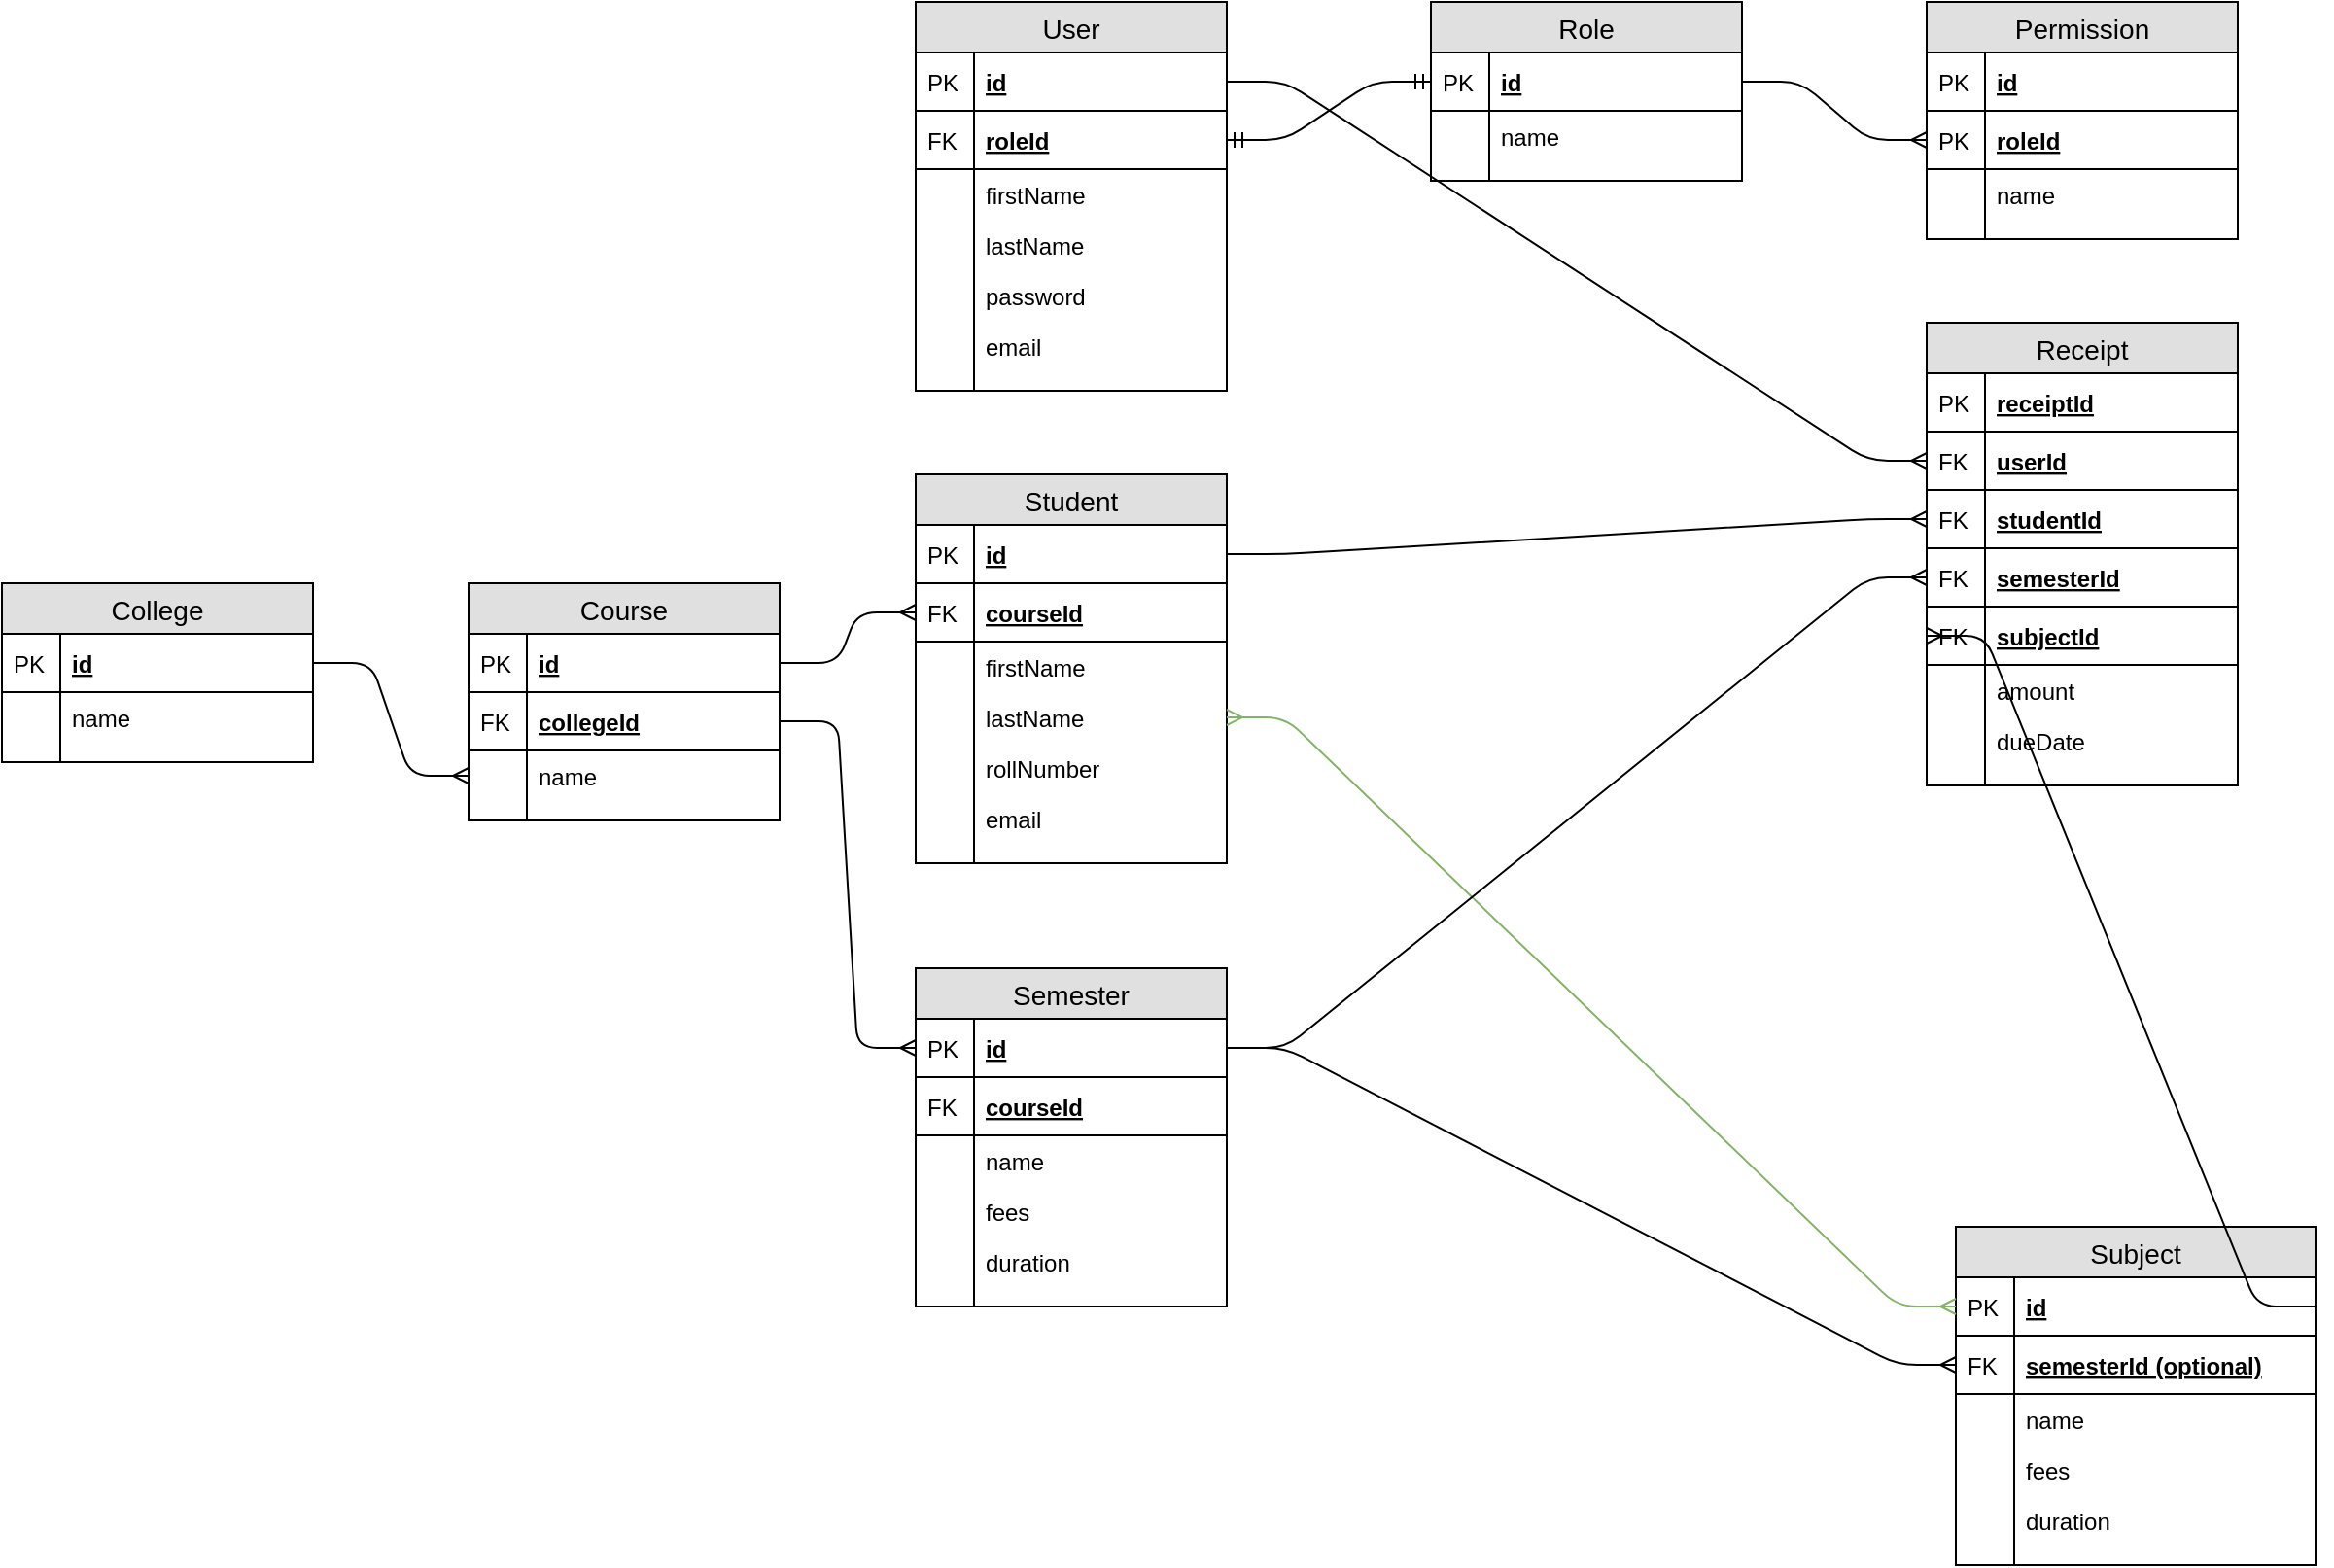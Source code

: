 <mxfile version="10.5.8" type="device"><diagram id="h9_qqT5cXx7S_at1uJye" name="Page-1"><mxGraphModel dx="1985" dy="2046" grid="1" gridSize="10" guides="1" tooltips="1" connect="1" arrows="1" fold="1" page="1" pageScale="1" pageWidth="827" pageHeight="1169" math="0" shadow="0"><root><mxCell id="0"/><mxCell id="1" parent="0"/><mxCell id="a9IN7Xz_qdLBLyLRV9mi-11" value="Student" style="swimlane;fontStyle=0;childLayout=stackLayout;horizontal=1;startSize=26;fillColor=#e0e0e0;horizontalStack=0;resizeParent=1;resizeParentMax=0;resizeLast=0;collapsible=1;marginBottom=0;swimlaneFillColor=#ffffff;align=center;fontSize=14;" vertex="1" parent="1"><mxGeometry x="30" y="-124" width="160" height="200" as="geometry"/></mxCell><mxCell id="a9IN7Xz_qdLBLyLRV9mi-12" value="id" style="shape=partialRectangle;top=0;left=0;right=0;bottom=1;align=left;verticalAlign=middle;fillColor=none;spacingLeft=34;spacingRight=4;overflow=hidden;rotatable=0;points=[[0,0.5],[1,0.5]];portConstraint=eastwest;dropTarget=0;fontStyle=5;fontSize=12;" vertex="1" parent="a9IN7Xz_qdLBLyLRV9mi-11"><mxGeometry y="26" width="160" height="30" as="geometry"/></mxCell><mxCell id="a9IN7Xz_qdLBLyLRV9mi-13" value="PK" style="shape=partialRectangle;top=0;left=0;bottom=0;fillColor=none;align=left;verticalAlign=middle;spacingLeft=4;spacingRight=4;overflow=hidden;rotatable=0;points=[];portConstraint=eastwest;part=1;fontSize=12;" vertex="1" connectable="0" parent="a9IN7Xz_qdLBLyLRV9mi-12"><mxGeometry width="30" height="30" as="geometry"/></mxCell><mxCell id="a9IN7Xz_qdLBLyLRV9mi-97" value="courseId" style="shape=partialRectangle;top=0;left=0;right=0;bottom=1;align=left;verticalAlign=middle;fillColor=none;spacingLeft=34;spacingRight=4;overflow=hidden;rotatable=0;points=[[0,0.5],[1,0.5]];portConstraint=eastwest;dropTarget=0;fontStyle=5;fontSize=12;" vertex="1" parent="a9IN7Xz_qdLBLyLRV9mi-11"><mxGeometry y="56" width="160" height="30" as="geometry"/></mxCell><mxCell id="a9IN7Xz_qdLBLyLRV9mi-98" value="FK" style="shape=partialRectangle;top=0;left=0;bottom=0;fillColor=none;align=left;verticalAlign=middle;spacingLeft=4;spacingRight=4;overflow=hidden;rotatable=0;points=[];portConstraint=eastwest;part=1;fontSize=12;" vertex="1" connectable="0" parent="a9IN7Xz_qdLBLyLRV9mi-97"><mxGeometry width="30" height="30" as="geometry"/></mxCell><mxCell id="a9IN7Xz_qdLBLyLRV9mi-14" value="firstName" style="shape=partialRectangle;top=0;left=0;right=0;bottom=0;align=left;verticalAlign=top;fillColor=none;spacingLeft=34;spacingRight=4;overflow=hidden;rotatable=0;points=[[0,0.5],[1,0.5]];portConstraint=eastwest;dropTarget=0;fontSize=12;" vertex="1" parent="a9IN7Xz_qdLBLyLRV9mi-11"><mxGeometry y="86" width="160" height="26" as="geometry"/></mxCell><mxCell id="a9IN7Xz_qdLBLyLRV9mi-15" value="" style="shape=partialRectangle;top=0;left=0;bottom=0;fillColor=none;align=left;verticalAlign=top;spacingLeft=4;spacingRight=4;overflow=hidden;rotatable=0;points=[];portConstraint=eastwest;part=1;fontSize=12;" vertex="1" connectable="0" parent="a9IN7Xz_qdLBLyLRV9mi-14"><mxGeometry width="30" height="26" as="geometry"/></mxCell><mxCell id="a9IN7Xz_qdLBLyLRV9mi-16" value="lastName" style="shape=partialRectangle;top=0;left=0;right=0;bottom=0;align=left;verticalAlign=top;fillColor=none;spacingLeft=34;spacingRight=4;overflow=hidden;rotatable=0;points=[[0,0.5],[1,0.5]];portConstraint=eastwest;dropTarget=0;fontSize=12;" vertex="1" parent="a9IN7Xz_qdLBLyLRV9mi-11"><mxGeometry y="112" width="160" height="26" as="geometry"/></mxCell><mxCell id="a9IN7Xz_qdLBLyLRV9mi-17" value="" style="shape=partialRectangle;top=0;left=0;bottom=0;fillColor=none;align=left;verticalAlign=top;spacingLeft=4;spacingRight=4;overflow=hidden;rotatable=0;points=[];portConstraint=eastwest;part=1;fontSize=12;" vertex="1" connectable="0" parent="a9IN7Xz_qdLBLyLRV9mi-16"><mxGeometry width="30" height="26" as="geometry"/></mxCell><mxCell id="a9IN7Xz_qdLBLyLRV9mi-18" value="rollNumber" style="shape=partialRectangle;top=0;left=0;right=0;bottom=0;align=left;verticalAlign=top;fillColor=none;spacingLeft=34;spacingRight=4;overflow=hidden;rotatable=0;points=[[0,0.5],[1,0.5]];portConstraint=eastwest;dropTarget=0;fontSize=12;" vertex="1" parent="a9IN7Xz_qdLBLyLRV9mi-11"><mxGeometry y="138" width="160" height="26" as="geometry"/></mxCell><mxCell id="a9IN7Xz_qdLBLyLRV9mi-19" value="" style="shape=partialRectangle;top=0;left=0;bottom=0;fillColor=none;align=left;verticalAlign=top;spacingLeft=4;spacingRight=4;overflow=hidden;rotatable=0;points=[];portConstraint=eastwest;part=1;fontSize=12;" vertex="1" connectable="0" parent="a9IN7Xz_qdLBLyLRV9mi-18"><mxGeometry width="30" height="26" as="geometry"/></mxCell><mxCell id="a9IN7Xz_qdLBLyLRV9mi-143" value="email" style="shape=partialRectangle;top=0;left=0;right=0;bottom=0;align=left;verticalAlign=top;fillColor=none;spacingLeft=34;spacingRight=4;overflow=hidden;rotatable=0;points=[[0,0.5],[1,0.5]];portConstraint=eastwest;dropTarget=0;fontSize=12;" vertex="1" parent="a9IN7Xz_qdLBLyLRV9mi-11"><mxGeometry y="164" width="160" height="26" as="geometry"/></mxCell><mxCell id="a9IN7Xz_qdLBLyLRV9mi-144" value="" style="shape=partialRectangle;top=0;left=0;bottom=0;fillColor=none;align=left;verticalAlign=top;spacingLeft=4;spacingRight=4;overflow=hidden;rotatable=0;points=[];portConstraint=eastwest;part=1;fontSize=12;" vertex="1" connectable="0" parent="a9IN7Xz_qdLBLyLRV9mi-143"><mxGeometry width="30" height="26" as="geometry"/></mxCell><mxCell id="a9IN7Xz_qdLBLyLRV9mi-20" value="" style="shape=partialRectangle;top=0;left=0;right=0;bottom=0;align=left;verticalAlign=top;fillColor=none;spacingLeft=34;spacingRight=4;overflow=hidden;rotatable=0;points=[[0,0.5],[1,0.5]];portConstraint=eastwest;dropTarget=0;fontSize=12;" vertex="1" parent="a9IN7Xz_qdLBLyLRV9mi-11"><mxGeometry y="190" width="160" height="10" as="geometry"/></mxCell><mxCell id="a9IN7Xz_qdLBLyLRV9mi-21" value="" style="shape=partialRectangle;top=0;left=0;bottom=0;fillColor=none;align=left;verticalAlign=top;spacingLeft=4;spacingRight=4;overflow=hidden;rotatable=0;points=[];portConstraint=eastwest;part=1;fontSize=12;" vertex="1" connectable="0" parent="a9IN7Xz_qdLBLyLRV9mi-20"><mxGeometry width="30" height="10" as="geometry"/></mxCell><mxCell id="a9IN7Xz_qdLBLyLRV9mi-22" value="Subject" style="swimlane;fontStyle=0;childLayout=stackLayout;horizontal=1;startSize=26;fillColor=#e0e0e0;horizontalStack=0;resizeParent=1;resizeParentMax=0;resizeLast=0;collapsible=1;marginBottom=0;swimlaneFillColor=#ffffff;align=center;fontSize=14;" vertex="1" parent="1"><mxGeometry x="565" y="263" width="185" height="174" as="geometry"/></mxCell><mxCell id="a9IN7Xz_qdLBLyLRV9mi-23" value="id" style="shape=partialRectangle;top=0;left=0;right=0;bottom=1;align=left;verticalAlign=middle;fillColor=none;spacingLeft=34;spacingRight=4;overflow=hidden;rotatable=0;points=[[0,0.5],[1,0.5]];portConstraint=eastwest;dropTarget=0;fontStyle=5;fontSize=12;" vertex="1" parent="a9IN7Xz_qdLBLyLRV9mi-22"><mxGeometry y="26" width="185" height="30" as="geometry"/></mxCell><mxCell id="a9IN7Xz_qdLBLyLRV9mi-24" value="PK" style="shape=partialRectangle;top=0;left=0;bottom=0;fillColor=none;align=left;verticalAlign=middle;spacingLeft=4;spacingRight=4;overflow=hidden;rotatable=0;points=[];portConstraint=eastwest;part=1;fontSize=12;" vertex="1" connectable="0" parent="a9IN7Xz_qdLBLyLRV9mi-23"><mxGeometry width="30" height="30" as="geometry"/></mxCell><mxCell id="a9IN7Xz_qdLBLyLRV9mi-126" value="semesterId (optional)" style="shape=partialRectangle;top=0;left=0;right=0;bottom=1;align=left;verticalAlign=middle;fillColor=none;spacingLeft=34;spacingRight=4;overflow=hidden;rotatable=0;points=[[0,0.5],[1,0.5]];portConstraint=eastwest;dropTarget=0;fontStyle=5;fontSize=12;" vertex="1" parent="a9IN7Xz_qdLBLyLRV9mi-22"><mxGeometry y="56" width="185" height="30" as="geometry"/></mxCell><mxCell id="a9IN7Xz_qdLBLyLRV9mi-127" value="FK" style="shape=partialRectangle;top=0;left=0;bottom=0;fillColor=none;align=left;verticalAlign=middle;spacingLeft=4;spacingRight=4;overflow=hidden;rotatable=0;points=[];portConstraint=eastwest;part=1;fontSize=12;" vertex="1" connectable="0" parent="a9IN7Xz_qdLBLyLRV9mi-126"><mxGeometry width="30" height="30" as="geometry"/></mxCell><mxCell id="a9IN7Xz_qdLBLyLRV9mi-25" value="name" style="shape=partialRectangle;top=0;left=0;right=0;bottom=0;align=left;verticalAlign=top;fillColor=none;spacingLeft=34;spacingRight=4;overflow=hidden;rotatable=0;points=[[0,0.5],[1,0.5]];portConstraint=eastwest;dropTarget=0;fontSize=12;" vertex="1" parent="a9IN7Xz_qdLBLyLRV9mi-22"><mxGeometry y="86" width="185" height="26" as="geometry"/></mxCell><mxCell id="a9IN7Xz_qdLBLyLRV9mi-26" value="" style="shape=partialRectangle;top=0;left=0;bottom=0;fillColor=none;align=left;verticalAlign=top;spacingLeft=4;spacingRight=4;overflow=hidden;rotatable=0;points=[];portConstraint=eastwest;part=1;fontSize=12;" vertex="1" connectable="0" parent="a9IN7Xz_qdLBLyLRV9mi-25"><mxGeometry width="30" height="26" as="geometry"/></mxCell><mxCell id="a9IN7Xz_qdLBLyLRV9mi-27" value="fees" style="shape=partialRectangle;top=0;left=0;right=0;bottom=0;align=left;verticalAlign=top;fillColor=none;spacingLeft=34;spacingRight=4;overflow=hidden;rotatable=0;points=[[0,0.5],[1,0.5]];portConstraint=eastwest;dropTarget=0;fontSize=12;" vertex="1" parent="a9IN7Xz_qdLBLyLRV9mi-22"><mxGeometry y="112" width="185" height="26" as="geometry"/></mxCell><mxCell id="a9IN7Xz_qdLBLyLRV9mi-28" value="" style="shape=partialRectangle;top=0;left=0;bottom=0;fillColor=none;align=left;verticalAlign=top;spacingLeft=4;spacingRight=4;overflow=hidden;rotatable=0;points=[];portConstraint=eastwest;part=1;fontSize=12;" vertex="1" connectable="0" parent="a9IN7Xz_qdLBLyLRV9mi-27"><mxGeometry width="30" height="26" as="geometry"/></mxCell><mxCell id="a9IN7Xz_qdLBLyLRV9mi-88" value="duration" style="shape=partialRectangle;top=0;left=0;right=0;bottom=0;align=left;verticalAlign=top;fillColor=none;spacingLeft=34;spacingRight=4;overflow=hidden;rotatable=0;points=[[0,0.5],[1,0.5]];portConstraint=eastwest;dropTarget=0;fontSize=12;" vertex="1" parent="a9IN7Xz_qdLBLyLRV9mi-22"><mxGeometry y="138" width="185" height="26" as="geometry"/></mxCell><mxCell id="a9IN7Xz_qdLBLyLRV9mi-89" value="" style="shape=partialRectangle;top=0;left=0;bottom=0;fillColor=none;align=left;verticalAlign=top;spacingLeft=4;spacingRight=4;overflow=hidden;rotatable=0;points=[];portConstraint=eastwest;part=1;fontSize=12;" vertex="1" connectable="0" parent="a9IN7Xz_qdLBLyLRV9mi-88"><mxGeometry width="30" height="26" as="geometry"/></mxCell><mxCell id="a9IN7Xz_qdLBLyLRV9mi-31" value="" style="shape=partialRectangle;top=0;left=0;right=0;bottom=0;align=left;verticalAlign=top;fillColor=none;spacingLeft=34;spacingRight=4;overflow=hidden;rotatable=0;points=[[0,0.5],[1,0.5]];portConstraint=eastwest;dropTarget=0;fontSize=12;" vertex="1" parent="a9IN7Xz_qdLBLyLRV9mi-22"><mxGeometry y="164" width="185" height="10" as="geometry"/></mxCell><mxCell id="a9IN7Xz_qdLBLyLRV9mi-32" value="" style="shape=partialRectangle;top=0;left=0;bottom=0;fillColor=none;align=left;verticalAlign=top;spacingLeft=4;spacingRight=4;overflow=hidden;rotatable=0;points=[];portConstraint=eastwest;part=1;fontSize=12;" vertex="1" connectable="0" parent="a9IN7Xz_qdLBLyLRV9mi-31"><mxGeometry width="30" height="10" as="geometry"/></mxCell><mxCell id="a9IN7Xz_qdLBLyLRV9mi-39" value="Course" style="swimlane;fontStyle=0;childLayout=stackLayout;horizontal=1;startSize=26;fillColor=#e0e0e0;horizontalStack=0;resizeParent=1;resizeParentMax=0;resizeLast=0;collapsible=1;marginBottom=0;swimlaneFillColor=#ffffff;align=center;fontSize=14;" vertex="1" parent="1"><mxGeometry x="-200" y="-68" width="160" height="122" as="geometry"/></mxCell><mxCell id="a9IN7Xz_qdLBLyLRV9mi-40" value="id" style="shape=partialRectangle;top=0;left=0;right=0;bottom=1;align=left;verticalAlign=middle;fillColor=none;spacingLeft=34;spacingRight=4;overflow=hidden;rotatable=0;points=[[0,0.5],[1,0.5]];portConstraint=eastwest;dropTarget=0;fontStyle=5;fontSize=12;" vertex="1" parent="a9IN7Xz_qdLBLyLRV9mi-39"><mxGeometry y="26" width="160" height="30" as="geometry"/></mxCell><mxCell id="a9IN7Xz_qdLBLyLRV9mi-41" value="PK" style="shape=partialRectangle;top=0;left=0;bottom=0;fillColor=none;align=left;verticalAlign=middle;spacingLeft=4;spacingRight=4;overflow=hidden;rotatable=0;points=[];portConstraint=eastwest;part=1;fontSize=12;" vertex="1" connectable="0" parent="a9IN7Xz_qdLBLyLRV9mi-40"><mxGeometry width="30" height="30" as="geometry"/></mxCell><mxCell id="a9IN7Xz_qdLBLyLRV9mi-102" value="collegeId" style="shape=partialRectangle;top=0;left=0;right=0;bottom=1;align=left;verticalAlign=middle;fillColor=none;spacingLeft=34;spacingRight=4;overflow=hidden;rotatable=0;points=[[0,0.5],[1,0.5]];portConstraint=eastwest;dropTarget=0;fontStyle=5;fontSize=12;" vertex="1" parent="a9IN7Xz_qdLBLyLRV9mi-39"><mxGeometry y="56" width="160" height="30" as="geometry"/></mxCell><mxCell id="a9IN7Xz_qdLBLyLRV9mi-103" value="FK" style="shape=partialRectangle;top=0;left=0;bottom=0;fillColor=none;align=left;verticalAlign=middle;spacingLeft=4;spacingRight=4;overflow=hidden;rotatable=0;points=[];portConstraint=eastwest;part=1;fontSize=12;" vertex="1" connectable="0" parent="a9IN7Xz_qdLBLyLRV9mi-102"><mxGeometry width="30" height="30" as="geometry"/></mxCell><mxCell id="a9IN7Xz_qdLBLyLRV9mi-42" value="name" style="shape=partialRectangle;top=0;left=0;right=0;bottom=0;align=left;verticalAlign=top;fillColor=none;spacingLeft=34;spacingRight=4;overflow=hidden;rotatable=0;points=[[0,0.5],[1,0.5]];portConstraint=eastwest;dropTarget=0;fontSize=12;" vertex="1" parent="a9IN7Xz_qdLBLyLRV9mi-39"><mxGeometry y="86" width="160" height="26" as="geometry"/></mxCell><mxCell id="a9IN7Xz_qdLBLyLRV9mi-43" value="" style="shape=partialRectangle;top=0;left=0;bottom=0;fillColor=none;align=left;verticalAlign=top;spacingLeft=4;spacingRight=4;overflow=hidden;rotatable=0;points=[];portConstraint=eastwest;part=1;fontSize=12;" vertex="1" connectable="0" parent="a9IN7Xz_qdLBLyLRV9mi-42"><mxGeometry width="30" height="26" as="geometry"/></mxCell><mxCell id="a9IN7Xz_qdLBLyLRV9mi-48" value="" style="shape=partialRectangle;top=0;left=0;right=0;bottom=0;align=left;verticalAlign=top;fillColor=none;spacingLeft=34;spacingRight=4;overflow=hidden;rotatable=0;points=[[0,0.5],[1,0.5]];portConstraint=eastwest;dropTarget=0;fontSize=12;" vertex="1" parent="a9IN7Xz_qdLBLyLRV9mi-39"><mxGeometry y="112" width="160" height="10" as="geometry"/></mxCell><mxCell id="a9IN7Xz_qdLBLyLRV9mi-49" value="" style="shape=partialRectangle;top=0;left=0;bottom=0;fillColor=none;align=left;verticalAlign=top;spacingLeft=4;spacingRight=4;overflow=hidden;rotatable=0;points=[];portConstraint=eastwest;part=1;fontSize=12;" vertex="1" connectable="0" parent="a9IN7Xz_qdLBLyLRV9mi-48"><mxGeometry width="30" height="10" as="geometry"/></mxCell><mxCell id="a9IN7Xz_qdLBLyLRV9mi-50" value="College" style="swimlane;fontStyle=0;childLayout=stackLayout;horizontal=1;startSize=26;fillColor=#e0e0e0;horizontalStack=0;resizeParent=1;resizeParentMax=0;resizeLast=0;collapsible=1;marginBottom=0;swimlaneFillColor=#ffffff;align=center;fontSize=14;" vertex="1" parent="1"><mxGeometry x="-440" y="-68" width="160" height="92" as="geometry"/></mxCell><mxCell id="a9IN7Xz_qdLBLyLRV9mi-51" value="id" style="shape=partialRectangle;top=0;left=0;right=0;bottom=1;align=left;verticalAlign=middle;fillColor=none;spacingLeft=34;spacingRight=4;overflow=hidden;rotatable=0;points=[[0,0.5],[1,0.5]];portConstraint=eastwest;dropTarget=0;fontStyle=5;fontSize=12;" vertex="1" parent="a9IN7Xz_qdLBLyLRV9mi-50"><mxGeometry y="26" width="160" height="30" as="geometry"/></mxCell><mxCell id="a9IN7Xz_qdLBLyLRV9mi-52" value="PK" style="shape=partialRectangle;top=0;left=0;bottom=0;fillColor=none;align=left;verticalAlign=middle;spacingLeft=4;spacingRight=4;overflow=hidden;rotatable=0;points=[];portConstraint=eastwest;part=1;fontSize=12;" vertex="1" connectable="0" parent="a9IN7Xz_qdLBLyLRV9mi-51"><mxGeometry width="30" height="30" as="geometry"/></mxCell><mxCell id="a9IN7Xz_qdLBLyLRV9mi-53" value="name" style="shape=partialRectangle;top=0;left=0;right=0;bottom=0;align=left;verticalAlign=top;fillColor=none;spacingLeft=34;spacingRight=4;overflow=hidden;rotatable=0;points=[[0,0.5],[1,0.5]];portConstraint=eastwest;dropTarget=0;fontSize=12;" vertex="1" parent="a9IN7Xz_qdLBLyLRV9mi-50"><mxGeometry y="56" width="160" height="26" as="geometry"/></mxCell><mxCell id="a9IN7Xz_qdLBLyLRV9mi-54" value="" style="shape=partialRectangle;top=0;left=0;bottom=0;fillColor=none;align=left;verticalAlign=top;spacingLeft=4;spacingRight=4;overflow=hidden;rotatable=0;points=[];portConstraint=eastwest;part=1;fontSize=12;" vertex="1" connectable="0" parent="a9IN7Xz_qdLBLyLRV9mi-53"><mxGeometry width="30" height="26" as="geometry"/></mxCell><mxCell id="a9IN7Xz_qdLBLyLRV9mi-59" value="" style="shape=partialRectangle;top=0;left=0;right=0;bottom=0;align=left;verticalAlign=top;fillColor=none;spacingLeft=34;spacingRight=4;overflow=hidden;rotatable=0;points=[[0,0.5],[1,0.5]];portConstraint=eastwest;dropTarget=0;fontSize=12;" vertex="1" parent="a9IN7Xz_qdLBLyLRV9mi-50"><mxGeometry y="82" width="160" height="10" as="geometry"/></mxCell><mxCell id="a9IN7Xz_qdLBLyLRV9mi-60" value="" style="shape=partialRectangle;top=0;left=0;bottom=0;fillColor=none;align=left;verticalAlign=top;spacingLeft=4;spacingRight=4;overflow=hidden;rotatable=0;points=[];portConstraint=eastwest;part=1;fontSize=12;" vertex="1" connectable="0" parent="a9IN7Xz_qdLBLyLRV9mi-59"><mxGeometry width="30" height="10" as="geometry"/></mxCell><mxCell id="a9IN7Xz_qdLBLyLRV9mi-61" value="Semester" style="swimlane;fontStyle=0;childLayout=stackLayout;horizontal=1;startSize=26;fillColor=#e0e0e0;horizontalStack=0;resizeParent=1;resizeParentMax=0;resizeLast=0;collapsible=1;marginBottom=0;swimlaneFillColor=#ffffff;align=center;fontSize=14;" vertex="1" parent="1"><mxGeometry x="30" y="130" width="160" height="174" as="geometry"/></mxCell><mxCell id="a9IN7Xz_qdLBLyLRV9mi-62" value="id" style="shape=partialRectangle;top=0;left=0;right=0;bottom=1;align=left;verticalAlign=middle;fillColor=none;spacingLeft=34;spacingRight=4;overflow=hidden;rotatable=0;points=[[0,0.5],[1,0.5]];portConstraint=eastwest;dropTarget=0;fontStyle=5;fontSize=12;" vertex="1" parent="a9IN7Xz_qdLBLyLRV9mi-61"><mxGeometry y="26" width="160" height="30" as="geometry"/></mxCell><mxCell id="a9IN7Xz_qdLBLyLRV9mi-63" value="PK" style="shape=partialRectangle;top=0;left=0;bottom=0;fillColor=none;align=left;verticalAlign=middle;spacingLeft=4;spacingRight=4;overflow=hidden;rotatable=0;points=[];portConstraint=eastwest;part=1;fontSize=12;" vertex="1" connectable="0" parent="a9IN7Xz_qdLBLyLRV9mi-62"><mxGeometry width="30" height="30" as="geometry"/></mxCell><mxCell id="a9IN7Xz_qdLBLyLRV9mi-104" value="courseId" style="shape=partialRectangle;top=0;left=0;right=0;bottom=1;align=left;verticalAlign=middle;fillColor=none;spacingLeft=34;spacingRight=4;overflow=hidden;rotatable=0;points=[[0,0.5],[1,0.5]];portConstraint=eastwest;dropTarget=0;fontStyle=5;fontSize=12;" vertex="1" parent="a9IN7Xz_qdLBLyLRV9mi-61"><mxGeometry y="56" width="160" height="30" as="geometry"/></mxCell><mxCell id="a9IN7Xz_qdLBLyLRV9mi-105" value="FK" style="shape=partialRectangle;top=0;left=0;bottom=0;fillColor=none;align=left;verticalAlign=middle;spacingLeft=4;spacingRight=4;overflow=hidden;rotatable=0;points=[];portConstraint=eastwest;part=1;fontSize=12;" vertex="1" connectable="0" parent="a9IN7Xz_qdLBLyLRV9mi-104"><mxGeometry width="30" height="30" as="geometry"/></mxCell><mxCell id="a9IN7Xz_qdLBLyLRV9mi-64" value="name" style="shape=partialRectangle;top=0;left=0;right=0;bottom=0;align=left;verticalAlign=top;fillColor=none;spacingLeft=34;spacingRight=4;overflow=hidden;rotatable=0;points=[[0,0.5],[1,0.5]];portConstraint=eastwest;dropTarget=0;fontSize=12;" vertex="1" parent="a9IN7Xz_qdLBLyLRV9mi-61"><mxGeometry y="86" width="160" height="26" as="geometry"/></mxCell><mxCell id="a9IN7Xz_qdLBLyLRV9mi-65" value="" style="shape=partialRectangle;top=0;left=0;bottom=0;fillColor=none;align=left;verticalAlign=top;spacingLeft=4;spacingRight=4;overflow=hidden;rotatable=0;points=[];portConstraint=eastwest;part=1;fontSize=12;" vertex="1" connectable="0" parent="a9IN7Xz_qdLBLyLRV9mi-64"><mxGeometry width="30" height="26" as="geometry"/></mxCell><mxCell id="a9IN7Xz_qdLBLyLRV9mi-66" value="fees" style="shape=partialRectangle;top=0;left=0;right=0;bottom=0;align=left;verticalAlign=top;fillColor=none;spacingLeft=34;spacingRight=4;overflow=hidden;rotatable=0;points=[[0,0.5],[1,0.5]];portConstraint=eastwest;dropTarget=0;fontSize=12;" vertex="1" parent="a9IN7Xz_qdLBLyLRV9mi-61"><mxGeometry y="112" width="160" height="26" as="geometry"/></mxCell><mxCell id="a9IN7Xz_qdLBLyLRV9mi-67" value="" style="shape=partialRectangle;top=0;left=0;bottom=0;fillColor=none;align=left;verticalAlign=top;spacingLeft=4;spacingRight=4;overflow=hidden;rotatable=0;points=[];portConstraint=eastwest;part=1;fontSize=12;" vertex="1" connectable="0" parent="a9IN7Xz_qdLBLyLRV9mi-66"><mxGeometry width="30" height="26" as="geometry"/></mxCell><mxCell id="a9IN7Xz_qdLBLyLRV9mi-86" value="duration" style="shape=partialRectangle;top=0;left=0;right=0;bottom=0;align=left;verticalAlign=top;fillColor=none;spacingLeft=34;spacingRight=4;overflow=hidden;rotatable=0;points=[[0,0.5],[1,0.5]];portConstraint=eastwest;dropTarget=0;fontSize=12;" vertex="1" parent="a9IN7Xz_qdLBLyLRV9mi-61"><mxGeometry y="138" width="160" height="26" as="geometry"/></mxCell><mxCell id="a9IN7Xz_qdLBLyLRV9mi-87" value="" style="shape=partialRectangle;top=0;left=0;bottom=0;fillColor=none;align=left;verticalAlign=top;spacingLeft=4;spacingRight=4;overflow=hidden;rotatable=0;points=[];portConstraint=eastwest;part=1;fontSize=12;" vertex="1" connectable="0" parent="a9IN7Xz_qdLBLyLRV9mi-86"><mxGeometry width="30" height="26" as="geometry"/></mxCell><mxCell id="a9IN7Xz_qdLBLyLRV9mi-68" value="" style="shape=partialRectangle;top=0;left=0;right=0;bottom=0;align=left;verticalAlign=top;fillColor=none;spacingLeft=34;spacingRight=4;overflow=hidden;rotatable=0;points=[[0,0.5],[1,0.5]];portConstraint=eastwest;dropTarget=0;fontSize=12;" vertex="1" parent="a9IN7Xz_qdLBLyLRV9mi-61"><mxGeometry y="164" width="160" height="10" as="geometry"/></mxCell><mxCell id="a9IN7Xz_qdLBLyLRV9mi-69" value="" style="shape=partialRectangle;top=0;left=0;bottom=0;fillColor=none;align=left;verticalAlign=top;spacingLeft=4;spacingRight=4;overflow=hidden;rotatable=0;points=[];portConstraint=eastwest;part=1;fontSize=12;" vertex="1" connectable="0" parent="a9IN7Xz_qdLBLyLRV9mi-68"><mxGeometry width="30" height="10" as="geometry"/></mxCell><mxCell id="a9IN7Xz_qdLBLyLRV9mi-70" value="" style="edgeStyle=entityRelationEdgeStyle;fontSize=12;html=1;endArrow=ERmany;entryX=0;entryY=0.5;entryDx=0;entryDy=0;exitX=1;exitY=0.5;exitDx=0;exitDy=0;" edge="1" parent="1" source="a9IN7Xz_qdLBLyLRV9mi-102" target="a9IN7Xz_qdLBLyLRV9mi-62"><mxGeometry width="100" height="100" relative="1" as="geometry"><mxPoint x="439" y="828.5" as="sourcePoint"/><mxPoint x="433" y="720" as="targetPoint"/></mxGeometry></mxCell><mxCell id="a9IN7Xz_qdLBLyLRV9mi-71" value="" style="edgeStyle=entityRelationEdgeStyle;fontSize=12;html=1;endArrow=ERmany;entryX=0;entryY=0.5;entryDx=0;entryDy=0;exitX=1;exitY=0.5;exitDx=0;exitDy=0;" edge="1" parent="1" source="a9IN7Xz_qdLBLyLRV9mi-62" target="a9IN7Xz_qdLBLyLRV9mi-126"><mxGeometry width="100" height="100" relative="1" as="geometry"><mxPoint x="130" y="1080" as="sourcePoint"/><mxPoint x="579" y="531" as="targetPoint"/></mxGeometry></mxCell><mxCell id="a9IN7Xz_qdLBLyLRV9mi-77" value="" style="edgeStyle=entityRelationEdgeStyle;fontSize=12;html=1;endArrow=ERmany;exitX=1;exitY=0.5;exitDx=0;exitDy=0;entryX=0;entryY=0.5;entryDx=0;entryDy=0;" edge="1" parent="1" source="a9IN7Xz_qdLBLyLRV9mi-40" target="a9IN7Xz_qdLBLyLRV9mi-97"><mxGeometry width="100" height="100" relative="1" as="geometry"><mxPoint x="130" y="1110" as="sourcePoint"/><mxPoint x="59" y="531" as="targetPoint"/></mxGeometry></mxCell><mxCell id="a9IN7Xz_qdLBLyLRV9mi-81" value="" style="edgeStyle=entityRelationEdgeStyle;fontSize=12;html=1;endArrow=ERmany;startArrow=ERmany;exitX=1;exitY=0.5;exitDx=0;exitDy=0;entryX=0;entryY=0.5;entryDx=0;entryDy=0;fillColor=#d5e8d4;strokeColor=#82b366;" edge="1" parent="1" source="a9IN7Xz_qdLBLyLRV9mi-16" target="a9IN7Xz_qdLBLyLRV9mi-23"><mxGeometry width="100" height="100" relative="1" as="geometry"><mxPoint x="440" y="600" as="sourcePoint"/><mxPoint x="540" y="500" as="targetPoint"/></mxGeometry></mxCell><mxCell id="a9IN7Xz_qdLBLyLRV9mi-83" value="" style="edgeStyle=entityRelationEdgeStyle;fontSize=12;html=1;endArrow=ERmany;entryX=0;entryY=0.5;entryDx=0;entryDy=0;exitX=1;exitY=0.5;exitDx=0;exitDy=0;" edge="1" parent="1" source="a9IN7Xz_qdLBLyLRV9mi-51" target="a9IN7Xz_qdLBLyLRV9mi-42"><mxGeometry width="100" height="100" relative="1" as="geometry"><mxPoint x="19" y="1110" as="sourcePoint"/><mxPoint x="119" y="1010" as="targetPoint"/></mxGeometry></mxCell><mxCell id="a9IN7Xz_qdLBLyLRV9mi-106" value="Receipt" style="swimlane;fontStyle=0;childLayout=stackLayout;horizontal=1;startSize=26;fillColor=#e0e0e0;horizontalStack=0;resizeParent=1;resizeParentMax=0;resizeLast=0;collapsible=1;marginBottom=0;swimlaneFillColor=#ffffff;align=center;fontSize=14;" vertex="1" parent="1"><mxGeometry x="550" y="-202" width="160" height="238" as="geometry"/></mxCell><mxCell id="a9IN7Xz_qdLBLyLRV9mi-107" value="receiptId" style="shape=partialRectangle;top=0;left=0;right=0;bottom=1;align=left;verticalAlign=middle;fillColor=none;spacingLeft=34;spacingRight=4;overflow=hidden;rotatable=0;points=[[0,0.5],[1,0.5]];portConstraint=eastwest;dropTarget=0;fontStyle=5;fontSize=12;" vertex="1" parent="a9IN7Xz_qdLBLyLRV9mi-106"><mxGeometry y="26" width="160" height="30" as="geometry"/></mxCell><mxCell id="a9IN7Xz_qdLBLyLRV9mi-108" value="PK" style="shape=partialRectangle;top=0;left=0;bottom=0;fillColor=none;align=left;verticalAlign=middle;spacingLeft=4;spacingRight=4;overflow=hidden;rotatable=0;points=[];portConstraint=eastwest;part=1;fontSize=12;" vertex="1" connectable="0" parent="a9IN7Xz_qdLBLyLRV9mi-107"><mxGeometry width="30" height="30" as="geometry"/></mxCell><mxCell id="a9IN7Xz_qdLBLyLRV9mi-117" value="userId" style="shape=partialRectangle;top=0;left=0;right=0;bottom=1;align=left;verticalAlign=middle;fillColor=none;spacingLeft=34;spacingRight=4;overflow=hidden;rotatable=0;points=[[0,0.5],[1,0.5]];portConstraint=eastwest;dropTarget=0;fontStyle=5;fontSize=12;" vertex="1" parent="a9IN7Xz_qdLBLyLRV9mi-106"><mxGeometry y="56" width="160" height="30" as="geometry"/></mxCell><mxCell id="a9IN7Xz_qdLBLyLRV9mi-118" value="FK" style="shape=partialRectangle;top=0;left=0;bottom=0;fillColor=none;align=left;verticalAlign=middle;spacingLeft=4;spacingRight=4;overflow=hidden;rotatable=0;points=[];portConstraint=eastwest;part=1;fontSize=12;" vertex="1" connectable="0" parent="a9IN7Xz_qdLBLyLRV9mi-117"><mxGeometry width="30" height="30" as="geometry"/></mxCell><mxCell id="a9IN7Xz_qdLBLyLRV9mi-119" value="studentId" style="shape=partialRectangle;top=0;left=0;right=0;bottom=1;align=left;verticalAlign=middle;fillColor=none;spacingLeft=34;spacingRight=4;overflow=hidden;rotatable=0;points=[[0,0.5],[1,0.5]];portConstraint=eastwest;dropTarget=0;fontStyle=5;fontSize=12;" vertex="1" parent="a9IN7Xz_qdLBLyLRV9mi-106"><mxGeometry y="86" width="160" height="30" as="geometry"/></mxCell><mxCell id="a9IN7Xz_qdLBLyLRV9mi-120" value="FK" style="shape=partialRectangle;top=0;left=0;bottom=0;fillColor=none;align=left;verticalAlign=middle;spacingLeft=4;spacingRight=4;overflow=hidden;rotatable=0;points=[];portConstraint=eastwest;part=1;fontSize=12;" vertex="1" connectable="0" parent="a9IN7Xz_qdLBLyLRV9mi-119"><mxGeometry width="30" height="30" as="geometry"/></mxCell><mxCell id="a9IN7Xz_qdLBLyLRV9mi-121" value="semesterId" style="shape=partialRectangle;top=0;left=0;right=0;bottom=1;align=left;verticalAlign=middle;fillColor=none;spacingLeft=34;spacingRight=4;overflow=hidden;rotatable=0;points=[[0,0.5],[1,0.5]];portConstraint=eastwest;dropTarget=0;fontStyle=5;fontSize=12;" vertex="1" parent="a9IN7Xz_qdLBLyLRV9mi-106"><mxGeometry y="116" width="160" height="30" as="geometry"/></mxCell><mxCell id="a9IN7Xz_qdLBLyLRV9mi-122" value="FK" style="shape=partialRectangle;top=0;left=0;bottom=0;fillColor=none;align=left;verticalAlign=middle;spacingLeft=4;spacingRight=4;overflow=hidden;rotatable=0;points=[];portConstraint=eastwest;part=1;fontSize=12;" vertex="1" connectable="0" parent="a9IN7Xz_qdLBLyLRV9mi-121"><mxGeometry width="30" height="30" as="geometry"/></mxCell><mxCell id="a9IN7Xz_qdLBLyLRV9mi-130" value="subjectId" style="shape=partialRectangle;top=0;left=0;right=0;bottom=1;align=left;verticalAlign=middle;fillColor=none;spacingLeft=34;spacingRight=4;overflow=hidden;rotatable=0;points=[[0,0.5],[1,0.5]];portConstraint=eastwest;dropTarget=0;fontStyle=5;fontSize=12;" vertex="1" parent="a9IN7Xz_qdLBLyLRV9mi-106"><mxGeometry y="146" width="160" height="30" as="geometry"/></mxCell><mxCell id="a9IN7Xz_qdLBLyLRV9mi-131" value="FK" style="shape=partialRectangle;top=0;left=0;bottom=0;fillColor=none;align=left;verticalAlign=middle;spacingLeft=4;spacingRight=4;overflow=hidden;rotatable=0;points=[];portConstraint=eastwest;part=1;fontSize=12;" vertex="1" connectable="0" parent="a9IN7Xz_qdLBLyLRV9mi-130"><mxGeometry width="30" height="30" as="geometry"/></mxCell><mxCell id="a9IN7Xz_qdLBLyLRV9mi-111" value="amount" style="shape=partialRectangle;top=0;left=0;right=0;bottom=0;align=left;verticalAlign=top;fillColor=none;spacingLeft=34;spacingRight=4;overflow=hidden;rotatable=0;points=[[0,0.5],[1,0.5]];portConstraint=eastwest;dropTarget=0;fontSize=12;" vertex="1" parent="a9IN7Xz_qdLBLyLRV9mi-106"><mxGeometry y="176" width="160" height="26" as="geometry"/></mxCell><mxCell id="a9IN7Xz_qdLBLyLRV9mi-112" value="" style="shape=partialRectangle;top=0;left=0;bottom=0;fillColor=none;align=left;verticalAlign=top;spacingLeft=4;spacingRight=4;overflow=hidden;rotatable=0;points=[];portConstraint=eastwest;part=1;fontSize=12;" vertex="1" connectable="0" parent="a9IN7Xz_qdLBLyLRV9mi-111"><mxGeometry width="30" height="26" as="geometry"/></mxCell><mxCell id="a9IN7Xz_qdLBLyLRV9mi-178" value="dueDate" style="shape=partialRectangle;top=0;left=0;right=0;bottom=0;align=left;verticalAlign=top;fillColor=none;spacingLeft=34;spacingRight=4;overflow=hidden;rotatable=0;points=[[0,0.5],[1,0.5]];portConstraint=eastwest;dropTarget=0;fontSize=12;" vertex="1" parent="a9IN7Xz_qdLBLyLRV9mi-106"><mxGeometry y="202" width="160" height="26" as="geometry"/></mxCell><mxCell id="a9IN7Xz_qdLBLyLRV9mi-179" value="" style="shape=partialRectangle;top=0;left=0;bottom=0;fillColor=none;align=left;verticalAlign=top;spacingLeft=4;spacingRight=4;overflow=hidden;rotatable=0;points=[];portConstraint=eastwest;part=1;fontSize=12;" vertex="1" connectable="0" parent="a9IN7Xz_qdLBLyLRV9mi-178"><mxGeometry width="30" height="26" as="geometry"/></mxCell><mxCell id="a9IN7Xz_qdLBLyLRV9mi-115" value="" style="shape=partialRectangle;top=0;left=0;right=0;bottom=0;align=left;verticalAlign=top;fillColor=none;spacingLeft=34;spacingRight=4;overflow=hidden;rotatable=0;points=[[0,0.5],[1,0.5]];portConstraint=eastwest;dropTarget=0;fontSize=12;" vertex="1" parent="a9IN7Xz_qdLBLyLRV9mi-106"><mxGeometry y="228" width="160" height="10" as="geometry"/></mxCell><mxCell id="a9IN7Xz_qdLBLyLRV9mi-116" value="" style="shape=partialRectangle;top=0;left=0;bottom=0;fillColor=none;align=left;verticalAlign=top;spacingLeft=4;spacingRight=4;overflow=hidden;rotatable=0;points=[];portConstraint=eastwest;part=1;fontSize=12;" vertex="1" connectable="0" parent="a9IN7Xz_qdLBLyLRV9mi-115"><mxGeometry width="30" height="10" as="geometry"/></mxCell><mxCell id="a9IN7Xz_qdLBLyLRV9mi-123" value="" style="edgeStyle=entityRelationEdgeStyle;fontSize=12;html=1;endArrow=ERmany;entryX=0;entryY=0.5;entryDx=0;entryDy=0;exitX=1;exitY=0.5;exitDx=0;exitDy=0;" edge="1" parent="1" source="a9IN7Xz_qdLBLyLRV9mi-12" target="a9IN7Xz_qdLBLyLRV9mi-119"><mxGeometry width="100" height="100" relative="1" as="geometry"><mxPoint x="148" y="310" as="sourcePoint"/><mxPoint x="248" y="210" as="targetPoint"/></mxGeometry></mxCell><mxCell id="a9IN7Xz_qdLBLyLRV9mi-124" value="" style="edgeStyle=entityRelationEdgeStyle;fontSize=12;html=1;endArrow=ERmany;entryX=0;entryY=0.5;entryDx=0;entryDy=0;exitX=1;exitY=0.5;exitDx=0;exitDy=0;" edge="1" parent="1" source="a9IN7Xz_qdLBLyLRV9mi-23" target="a9IN7Xz_qdLBLyLRV9mi-130"><mxGeometry width="100" height="100" relative="1" as="geometry"><mxPoint x="594" y="249" as="sourcePoint"/><mxPoint x="694" y="149" as="targetPoint"/></mxGeometry></mxCell><mxCell id="a9IN7Xz_qdLBLyLRV9mi-125" value="" style="edgeStyle=entityRelationEdgeStyle;fontSize=12;html=1;endArrow=ERmany;exitX=1;exitY=0.5;exitDx=0;exitDy=0;entryX=0;entryY=0.5;entryDx=0;entryDy=0;" edge="1" parent="1" source="a9IN7Xz_qdLBLyLRV9mi-62" target="a9IN7Xz_qdLBLyLRV9mi-121"><mxGeometry width="100" height="100" relative="1" as="geometry"><mxPoint x="18" y="1120" as="sourcePoint"/><mxPoint x="659" y="250" as="targetPoint"/></mxGeometry></mxCell><mxCell id="a9IN7Xz_qdLBLyLRV9mi-132" value="User" style="swimlane;fontStyle=0;childLayout=stackLayout;horizontal=1;startSize=26;fillColor=#e0e0e0;horizontalStack=0;resizeParent=1;resizeParentMax=0;resizeLast=0;collapsible=1;marginBottom=0;swimlaneFillColor=#ffffff;align=center;fontSize=14;" vertex="1" parent="1"><mxGeometry x="30" y="-367" width="160" height="200" as="geometry"/></mxCell><mxCell id="a9IN7Xz_qdLBLyLRV9mi-133" value="id" style="shape=partialRectangle;top=0;left=0;right=0;bottom=1;align=left;verticalAlign=middle;fillColor=none;spacingLeft=34;spacingRight=4;overflow=hidden;rotatable=0;points=[[0,0.5],[1,0.5]];portConstraint=eastwest;dropTarget=0;fontStyle=5;fontSize=12;" vertex="1" parent="a9IN7Xz_qdLBLyLRV9mi-132"><mxGeometry y="26" width="160" height="30" as="geometry"/></mxCell><mxCell id="a9IN7Xz_qdLBLyLRV9mi-134" value="PK" style="shape=partialRectangle;top=0;left=0;bottom=0;fillColor=none;align=left;verticalAlign=middle;spacingLeft=4;spacingRight=4;overflow=hidden;rotatable=0;points=[];portConstraint=eastwest;part=1;fontSize=12;" vertex="1" connectable="0" parent="a9IN7Xz_qdLBLyLRV9mi-133"><mxGeometry width="30" height="30" as="geometry"/></mxCell><mxCell id="a9IN7Xz_qdLBLyLRV9mi-170" value="roleId" style="shape=partialRectangle;top=0;left=0;right=0;bottom=1;align=left;verticalAlign=middle;fillColor=none;spacingLeft=34;spacingRight=4;overflow=hidden;rotatable=0;points=[[0,0.5],[1,0.5]];portConstraint=eastwest;dropTarget=0;fontStyle=5;fontSize=12;" vertex="1" parent="a9IN7Xz_qdLBLyLRV9mi-132"><mxGeometry y="56" width="160" height="30" as="geometry"/></mxCell><mxCell id="a9IN7Xz_qdLBLyLRV9mi-171" value="FK" style="shape=partialRectangle;top=0;left=0;bottom=0;fillColor=none;align=left;verticalAlign=middle;spacingLeft=4;spacingRight=4;overflow=hidden;rotatable=0;points=[];portConstraint=eastwest;part=1;fontSize=12;" vertex="1" connectable="0" parent="a9IN7Xz_qdLBLyLRV9mi-170"><mxGeometry width="30" height="30" as="geometry"/></mxCell><mxCell id="a9IN7Xz_qdLBLyLRV9mi-135" value="firstName" style="shape=partialRectangle;top=0;left=0;right=0;bottom=0;align=left;verticalAlign=top;fillColor=none;spacingLeft=34;spacingRight=4;overflow=hidden;rotatable=0;points=[[0,0.5],[1,0.5]];portConstraint=eastwest;dropTarget=0;fontSize=12;" vertex="1" parent="a9IN7Xz_qdLBLyLRV9mi-132"><mxGeometry y="86" width="160" height="26" as="geometry"/></mxCell><mxCell id="a9IN7Xz_qdLBLyLRV9mi-136" value="" style="shape=partialRectangle;top=0;left=0;bottom=0;fillColor=none;align=left;verticalAlign=top;spacingLeft=4;spacingRight=4;overflow=hidden;rotatable=0;points=[];portConstraint=eastwest;part=1;fontSize=12;" vertex="1" connectable="0" parent="a9IN7Xz_qdLBLyLRV9mi-135"><mxGeometry width="30" height="26" as="geometry"/></mxCell><mxCell id="a9IN7Xz_qdLBLyLRV9mi-137" value="lastName" style="shape=partialRectangle;top=0;left=0;right=0;bottom=0;align=left;verticalAlign=top;fillColor=none;spacingLeft=34;spacingRight=4;overflow=hidden;rotatable=0;points=[[0,0.5],[1,0.5]];portConstraint=eastwest;dropTarget=0;fontSize=12;" vertex="1" parent="a9IN7Xz_qdLBLyLRV9mi-132"><mxGeometry y="112" width="160" height="26" as="geometry"/></mxCell><mxCell id="a9IN7Xz_qdLBLyLRV9mi-138" value="" style="shape=partialRectangle;top=0;left=0;bottom=0;fillColor=none;align=left;verticalAlign=top;spacingLeft=4;spacingRight=4;overflow=hidden;rotatable=0;points=[];portConstraint=eastwest;part=1;fontSize=12;" vertex="1" connectable="0" parent="a9IN7Xz_qdLBLyLRV9mi-137"><mxGeometry width="30" height="26" as="geometry"/></mxCell><mxCell id="a9IN7Xz_qdLBLyLRV9mi-163" value="password" style="shape=partialRectangle;top=0;left=0;right=0;bottom=0;align=left;verticalAlign=top;fillColor=none;spacingLeft=34;spacingRight=4;overflow=hidden;rotatable=0;points=[[0,0.5],[1,0.5]];portConstraint=eastwest;dropTarget=0;fontSize=12;" vertex="1" parent="a9IN7Xz_qdLBLyLRV9mi-132"><mxGeometry y="138" width="160" height="26" as="geometry"/></mxCell><mxCell id="a9IN7Xz_qdLBLyLRV9mi-164" value="" style="shape=partialRectangle;top=0;left=0;bottom=0;fillColor=none;align=left;verticalAlign=top;spacingLeft=4;spacingRight=4;overflow=hidden;rotatable=0;points=[];portConstraint=eastwest;part=1;fontSize=12;" vertex="1" connectable="0" parent="a9IN7Xz_qdLBLyLRV9mi-163"><mxGeometry width="30" height="26" as="geometry"/></mxCell><mxCell id="a9IN7Xz_qdLBLyLRV9mi-139" value="email" style="shape=partialRectangle;top=0;left=0;right=0;bottom=0;align=left;verticalAlign=top;fillColor=none;spacingLeft=34;spacingRight=4;overflow=hidden;rotatable=0;points=[[0,0.5],[1,0.5]];portConstraint=eastwest;dropTarget=0;fontSize=12;" vertex="1" parent="a9IN7Xz_qdLBLyLRV9mi-132"><mxGeometry y="164" width="160" height="26" as="geometry"/></mxCell><mxCell id="a9IN7Xz_qdLBLyLRV9mi-140" value="" style="shape=partialRectangle;top=0;left=0;bottom=0;fillColor=none;align=left;verticalAlign=top;spacingLeft=4;spacingRight=4;overflow=hidden;rotatable=0;points=[];portConstraint=eastwest;part=1;fontSize=12;" vertex="1" connectable="0" parent="a9IN7Xz_qdLBLyLRV9mi-139"><mxGeometry width="30" height="26" as="geometry"/></mxCell><mxCell id="a9IN7Xz_qdLBLyLRV9mi-141" value="" style="shape=partialRectangle;top=0;left=0;right=0;bottom=0;align=left;verticalAlign=top;fillColor=none;spacingLeft=34;spacingRight=4;overflow=hidden;rotatable=0;points=[[0,0.5],[1,0.5]];portConstraint=eastwest;dropTarget=0;fontSize=12;" vertex="1" parent="a9IN7Xz_qdLBLyLRV9mi-132"><mxGeometry y="190" width="160" height="10" as="geometry"/></mxCell><mxCell id="a9IN7Xz_qdLBLyLRV9mi-142" value="" style="shape=partialRectangle;top=0;left=0;bottom=0;fillColor=none;align=left;verticalAlign=top;spacingLeft=4;spacingRight=4;overflow=hidden;rotatable=0;points=[];portConstraint=eastwest;part=1;fontSize=12;" vertex="1" connectable="0" parent="a9IN7Xz_qdLBLyLRV9mi-141"><mxGeometry width="30" height="10" as="geometry"/></mxCell><mxCell id="a9IN7Xz_qdLBLyLRV9mi-145" value="Role" style="swimlane;fontStyle=0;childLayout=stackLayout;horizontal=1;startSize=26;fillColor=#e0e0e0;horizontalStack=0;resizeParent=1;resizeParentMax=0;resizeLast=0;collapsible=1;marginBottom=0;swimlaneFillColor=#ffffff;align=center;fontSize=14;" vertex="1" parent="1"><mxGeometry x="295" y="-367" width="160" height="92" as="geometry"/></mxCell><mxCell id="a9IN7Xz_qdLBLyLRV9mi-146" value="id" style="shape=partialRectangle;top=0;left=0;right=0;bottom=1;align=left;verticalAlign=middle;fillColor=none;spacingLeft=34;spacingRight=4;overflow=hidden;rotatable=0;points=[[0,0.5],[1,0.5]];portConstraint=eastwest;dropTarget=0;fontStyle=5;fontSize=12;" vertex="1" parent="a9IN7Xz_qdLBLyLRV9mi-145"><mxGeometry y="26" width="160" height="30" as="geometry"/></mxCell><mxCell id="a9IN7Xz_qdLBLyLRV9mi-147" value="PK" style="shape=partialRectangle;top=0;left=0;bottom=0;fillColor=none;align=left;verticalAlign=middle;spacingLeft=4;spacingRight=4;overflow=hidden;rotatable=0;points=[];portConstraint=eastwest;part=1;fontSize=12;" vertex="1" connectable="0" parent="a9IN7Xz_qdLBLyLRV9mi-146"><mxGeometry width="30" height="30" as="geometry"/></mxCell><mxCell id="a9IN7Xz_qdLBLyLRV9mi-148" value="name" style="shape=partialRectangle;top=0;left=0;right=0;bottom=0;align=left;verticalAlign=top;fillColor=none;spacingLeft=34;spacingRight=4;overflow=hidden;rotatable=0;points=[[0,0.5],[1,0.5]];portConstraint=eastwest;dropTarget=0;fontSize=12;" vertex="1" parent="a9IN7Xz_qdLBLyLRV9mi-145"><mxGeometry y="56" width="160" height="26" as="geometry"/></mxCell><mxCell id="a9IN7Xz_qdLBLyLRV9mi-149" value="" style="shape=partialRectangle;top=0;left=0;bottom=0;fillColor=none;align=left;verticalAlign=top;spacingLeft=4;spacingRight=4;overflow=hidden;rotatable=0;points=[];portConstraint=eastwest;part=1;fontSize=12;" vertex="1" connectable="0" parent="a9IN7Xz_qdLBLyLRV9mi-148"><mxGeometry width="30" height="26" as="geometry"/></mxCell><mxCell id="a9IN7Xz_qdLBLyLRV9mi-154" value="" style="shape=partialRectangle;top=0;left=0;right=0;bottom=0;align=left;verticalAlign=top;fillColor=none;spacingLeft=34;spacingRight=4;overflow=hidden;rotatable=0;points=[[0,0.5],[1,0.5]];portConstraint=eastwest;dropTarget=0;fontSize=12;" vertex="1" parent="a9IN7Xz_qdLBLyLRV9mi-145"><mxGeometry y="82" width="160" height="10" as="geometry"/></mxCell><mxCell id="a9IN7Xz_qdLBLyLRV9mi-155" value="" style="shape=partialRectangle;top=0;left=0;bottom=0;fillColor=none;align=left;verticalAlign=top;spacingLeft=4;spacingRight=4;overflow=hidden;rotatable=0;points=[];portConstraint=eastwest;part=1;fontSize=12;" vertex="1" connectable="0" parent="a9IN7Xz_qdLBLyLRV9mi-154"><mxGeometry width="30" height="10" as="geometry"/></mxCell><mxCell id="a9IN7Xz_qdLBLyLRV9mi-156" value="Permission" style="swimlane;fontStyle=0;childLayout=stackLayout;horizontal=1;startSize=26;fillColor=#e0e0e0;horizontalStack=0;resizeParent=1;resizeParentMax=0;resizeLast=0;collapsible=1;marginBottom=0;swimlaneFillColor=#ffffff;align=center;fontSize=14;" vertex="1" parent="1"><mxGeometry x="550" y="-367" width="160" height="122" as="geometry"/></mxCell><mxCell id="a9IN7Xz_qdLBLyLRV9mi-157" value="id" style="shape=partialRectangle;top=0;left=0;right=0;bottom=1;align=left;verticalAlign=middle;fillColor=none;spacingLeft=34;spacingRight=4;overflow=hidden;rotatable=0;points=[[0,0.5],[1,0.5]];portConstraint=eastwest;dropTarget=0;fontStyle=5;fontSize=12;" vertex="1" parent="a9IN7Xz_qdLBLyLRV9mi-156"><mxGeometry y="26" width="160" height="30" as="geometry"/></mxCell><mxCell id="a9IN7Xz_qdLBLyLRV9mi-158" value="PK" style="shape=partialRectangle;top=0;left=0;bottom=0;fillColor=none;align=left;verticalAlign=middle;spacingLeft=4;spacingRight=4;overflow=hidden;rotatable=0;points=[];portConstraint=eastwest;part=1;fontSize=12;" vertex="1" connectable="0" parent="a9IN7Xz_qdLBLyLRV9mi-157"><mxGeometry width="30" height="30" as="geometry"/></mxCell><mxCell id="a9IN7Xz_qdLBLyLRV9mi-173" value="roleId" style="shape=partialRectangle;top=0;left=0;right=0;bottom=1;align=left;verticalAlign=middle;fillColor=none;spacingLeft=34;spacingRight=4;overflow=hidden;rotatable=0;points=[[0,0.5],[1,0.5]];portConstraint=eastwest;dropTarget=0;fontStyle=5;fontSize=12;" vertex="1" parent="a9IN7Xz_qdLBLyLRV9mi-156"><mxGeometry y="56" width="160" height="30" as="geometry"/></mxCell><mxCell id="a9IN7Xz_qdLBLyLRV9mi-174" value="PK" style="shape=partialRectangle;top=0;left=0;bottom=0;fillColor=none;align=left;verticalAlign=middle;spacingLeft=4;spacingRight=4;overflow=hidden;rotatable=0;points=[];portConstraint=eastwest;part=1;fontSize=12;" vertex="1" connectable="0" parent="a9IN7Xz_qdLBLyLRV9mi-173"><mxGeometry width="30" height="30" as="geometry"/></mxCell><mxCell id="a9IN7Xz_qdLBLyLRV9mi-159" value="name" style="shape=partialRectangle;top=0;left=0;right=0;bottom=0;align=left;verticalAlign=top;fillColor=none;spacingLeft=34;spacingRight=4;overflow=hidden;rotatable=0;points=[[0,0.5],[1,0.5]];portConstraint=eastwest;dropTarget=0;fontSize=12;" vertex="1" parent="a9IN7Xz_qdLBLyLRV9mi-156"><mxGeometry y="86" width="160" height="26" as="geometry"/></mxCell><mxCell id="a9IN7Xz_qdLBLyLRV9mi-160" value="" style="shape=partialRectangle;top=0;left=0;bottom=0;fillColor=none;align=left;verticalAlign=top;spacingLeft=4;spacingRight=4;overflow=hidden;rotatable=0;points=[];portConstraint=eastwest;part=1;fontSize=12;" vertex="1" connectable="0" parent="a9IN7Xz_qdLBLyLRV9mi-159"><mxGeometry width="30" height="26" as="geometry"/></mxCell><mxCell id="a9IN7Xz_qdLBLyLRV9mi-161" value="" style="shape=partialRectangle;top=0;left=0;right=0;bottom=0;align=left;verticalAlign=top;fillColor=none;spacingLeft=34;spacingRight=4;overflow=hidden;rotatable=0;points=[[0,0.5],[1,0.5]];portConstraint=eastwest;dropTarget=0;fontSize=12;" vertex="1" parent="a9IN7Xz_qdLBLyLRV9mi-156"><mxGeometry y="112" width="160" height="10" as="geometry"/></mxCell><mxCell id="a9IN7Xz_qdLBLyLRV9mi-162" value="" style="shape=partialRectangle;top=0;left=0;bottom=0;fillColor=none;align=left;verticalAlign=top;spacingLeft=4;spacingRight=4;overflow=hidden;rotatable=0;points=[];portConstraint=eastwest;part=1;fontSize=12;" vertex="1" connectable="0" parent="a9IN7Xz_qdLBLyLRV9mi-161"><mxGeometry width="30" height="10" as="geometry"/></mxCell><mxCell id="a9IN7Xz_qdLBLyLRV9mi-172" value="" style="edgeStyle=entityRelationEdgeStyle;fontSize=12;html=1;endArrow=ERmany;exitX=1;exitY=0.5;exitDx=0;exitDy=0;entryX=0;entryY=0.5;entryDx=0;entryDy=0;" edge="1" parent="1" source="a9IN7Xz_qdLBLyLRV9mi-133" target="a9IN7Xz_qdLBLyLRV9mi-117"><mxGeometry width="100" height="100" relative="1" as="geometry"><mxPoint x="60" y="65.5" as="sourcePoint"/><mxPoint x="480" y="-170" as="targetPoint"/></mxGeometry></mxCell><mxCell id="a9IN7Xz_qdLBLyLRV9mi-176" value="" style="edgeStyle=entityRelationEdgeStyle;fontSize=12;html=1;endArrow=ERmandOne;startArrow=ERmandOne;entryX=0;entryY=0.5;entryDx=0;entryDy=0;exitX=1;exitY=0.5;exitDx=0;exitDy=0;" edge="1" parent="1" source="a9IN7Xz_qdLBLyLRV9mi-170" target="a9IN7Xz_qdLBLyLRV9mi-146"><mxGeometry width="100" height="100" relative="1" as="geometry"><mxPoint x="330" y="-110" as="sourcePoint"/><mxPoint x="430" y="-210" as="targetPoint"/></mxGeometry></mxCell><mxCell id="a9IN7Xz_qdLBLyLRV9mi-177" value="" style="edgeStyle=entityRelationEdgeStyle;fontSize=12;html=1;endArrow=ERmany;entryX=0;entryY=0.5;entryDx=0;entryDy=0;exitX=1;exitY=0.5;exitDx=0;exitDy=0;" edge="1" parent="1" source="a9IN7Xz_qdLBLyLRV9mi-146" target="a9IN7Xz_qdLBLyLRV9mi-173"><mxGeometry width="100" height="100" relative="1" as="geometry"><mxPoint x="460" y="-180" as="sourcePoint"/><mxPoint x="560" y="-280" as="targetPoint"/></mxGeometry></mxCell></root></mxGraphModel></diagram></mxfile>